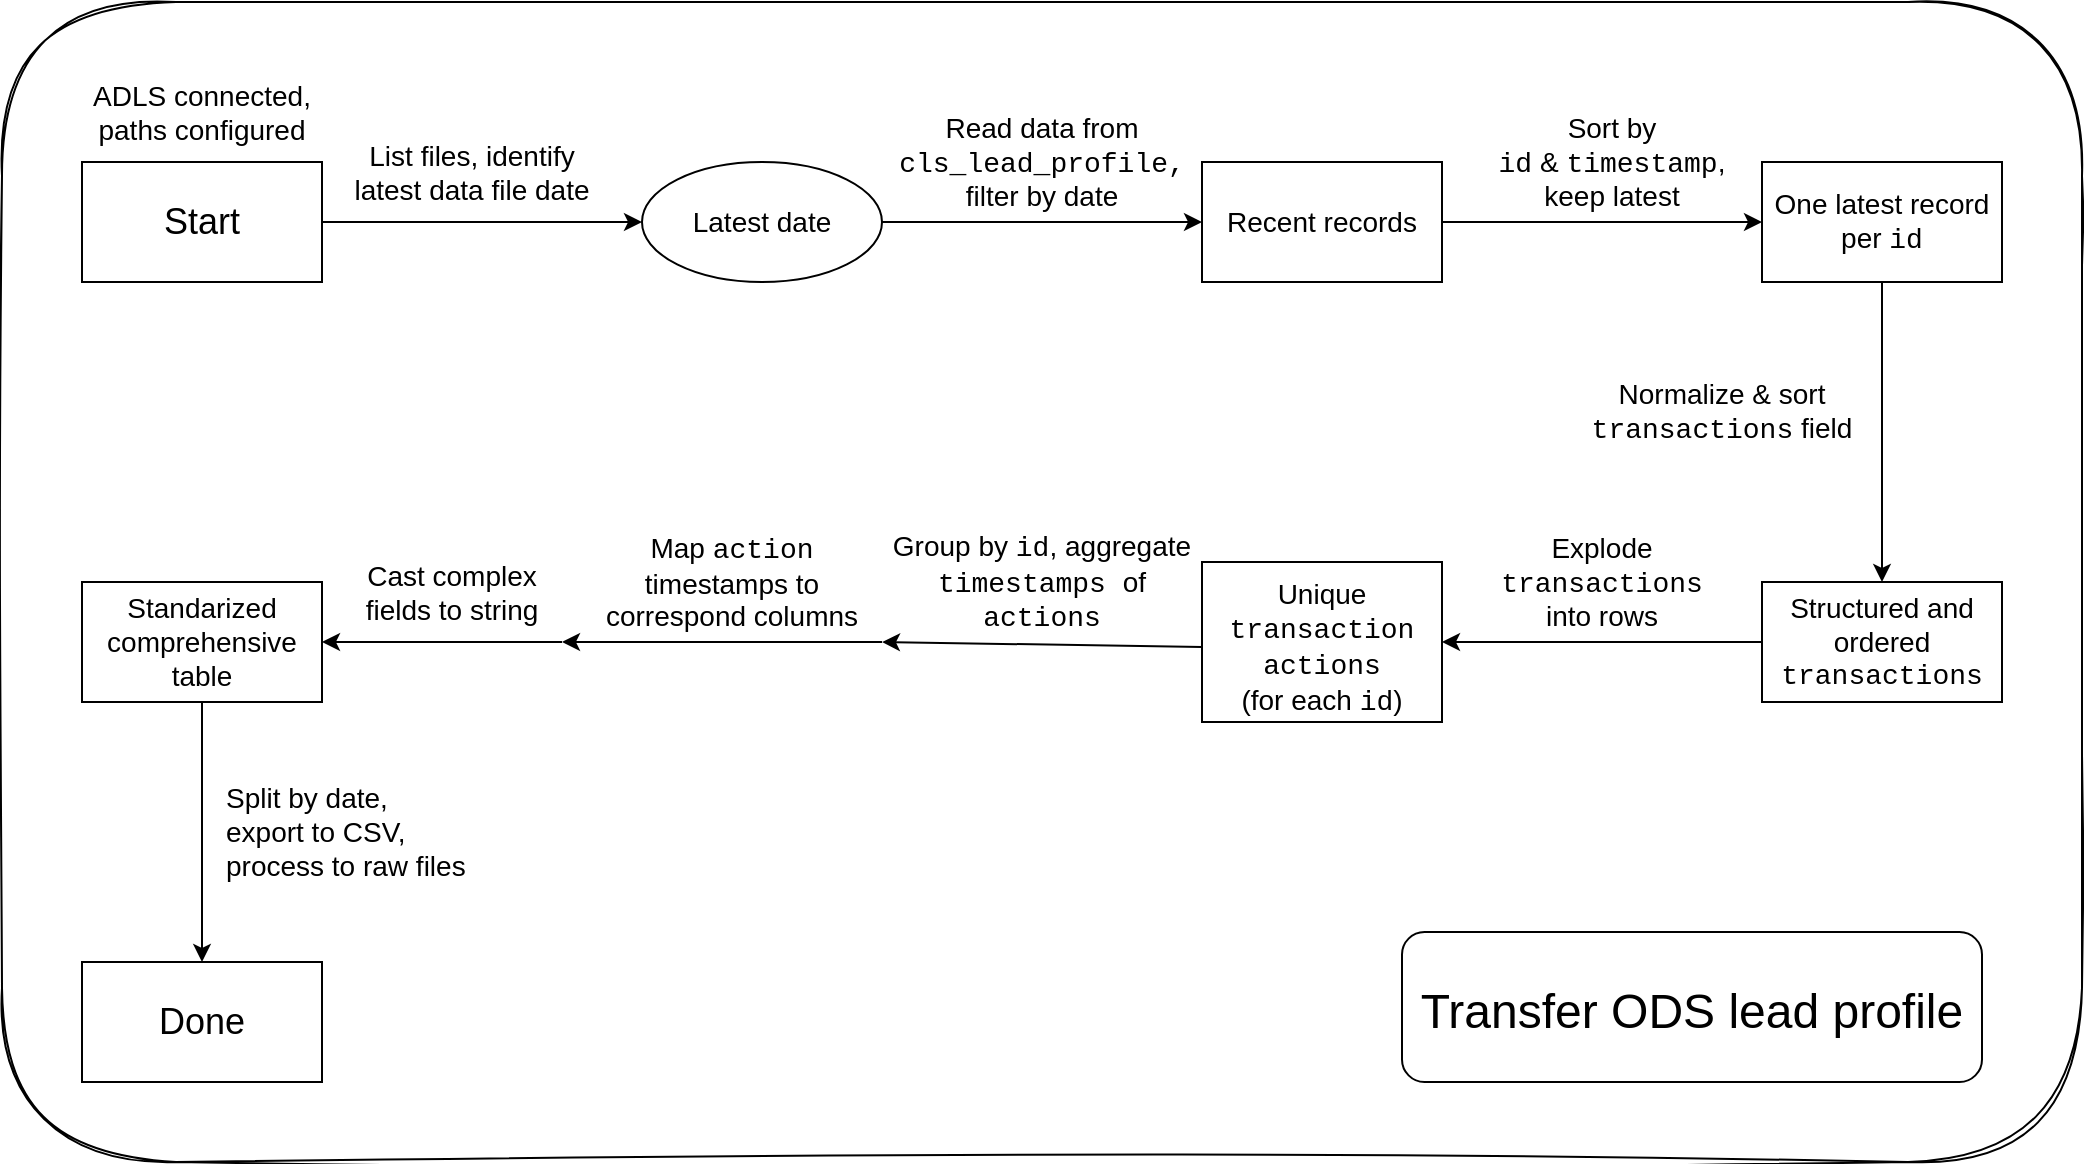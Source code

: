 <mxfile version="28.1.1">
  <diagram name="Page-1" id="DoE369QI6YSKjkSNsfdR">
    <mxGraphModel dx="1773" dy="1025" grid="1" gridSize="10" guides="1" tooltips="1" connect="1" arrows="1" fold="1" page="1" pageScale="1" pageWidth="1169" pageHeight="1654" math="0" shadow="0">
      <root>
        <mxCell id="0" />
        <mxCell id="1" parent="0" />
        <mxCell id="a1vwSDo1HANlviIb9VTY-47" value="" style="rounded=1;whiteSpace=wrap;html=1;shadow=0;strokeColor=default;fillColor=none;sketch=1;curveFitting=1;jiggle=2;" vertex="1" parent="1">
          <mxGeometry x="80" y="40" width="1040" height="580" as="geometry" />
        </mxCell>
        <mxCell id="wWSp4FE7oR-9iToILMVN-1" value="" style="rounded=0;whiteSpace=wrap;html=1;" parent="1" vertex="1">
          <mxGeometry x="120" y="120" width="120" height="60" as="geometry" />
        </mxCell>
        <mxCell id="wWSp4FE7oR-9iToILMVN-2" value="&lt;font style=&quot;font-size: 18px;&quot;&gt;Start&lt;/font&gt;" style="text;html=1;align=center;verticalAlign=middle;whiteSpace=wrap;rounded=0;" parent="1" vertex="1">
          <mxGeometry x="150" y="135" width="60" height="30" as="geometry" />
        </mxCell>
        <mxCell id="a1vwSDo1HANlviIb9VTY-5" value="" style="rounded=0;whiteSpace=wrap;html=1;" vertex="1" parent="1">
          <mxGeometry x="680" y="120" width="120" height="60" as="geometry" />
        </mxCell>
        <mxCell id="a1vwSDo1HANlviIb9VTY-7" value="&lt;font style=&quot;font-size: 14px;&quot;&gt;ADLS connected, paths configured&lt;/font&gt;" style="text;html=1;align=center;verticalAlign=middle;whiteSpace=wrap;rounded=0;" vertex="1" parent="1">
          <mxGeometry x="120" y="80" width="120" height="30" as="geometry" />
        </mxCell>
        <mxCell id="a1vwSDo1HANlviIb9VTY-8" value="" style="endArrow=classic;html=1;rounded=0;entryX=0;entryY=0.5;entryDx=0;entryDy=0;" edge="1" parent="1">
          <mxGeometry width="50" height="50" relative="1" as="geometry">
            <mxPoint x="240" y="150" as="sourcePoint" />
            <mxPoint x="400" y="150" as="targetPoint" />
          </mxGeometry>
        </mxCell>
        <mxCell id="a1vwSDo1HANlviIb9VTY-9" value="&lt;font style=&quot;font-size: 14px;&quot;&gt;List files, identify latest data file date&lt;/font&gt;" style="text;html=1;align=center;verticalAlign=middle;whiteSpace=wrap;rounded=0;" vertex="1" parent="1">
          <mxGeometry x="250" y="110" width="130" height="30" as="geometry" />
        </mxCell>
        <mxCell id="a1vwSDo1HANlviIb9VTY-10" value="" style="ellipse;whiteSpace=wrap;html=1;" vertex="1" parent="1">
          <mxGeometry x="400" y="120" width="120" height="60" as="geometry" />
        </mxCell>
        <mxCell id="a1vwSDo1HANlviIb9VTY-11" value="&lt;font style=&quot;font-size: 14px;&quot;&gt;Latest date&lt;/font&gt;" style="text;html=1;align=center;verticalAlign=middle;whiteSpace=wrap;rounded=0;" vertex="1" parent="1">
          <mxGeometry x="420" y="135" width="80" height="30" as="geometry" />
        </mxCell>
        <mxCell id="a1vwSDo1HANlviIb9VTY-13" value="" style="endArrow=classic;html=1;rounded=0;entryX=0;entryY=0.5;entryDx=0;entryDy=0;" edge="1" parent="1" target="a1vwSDo1HANlviIb9VTY-5">
          <mxGeometry width="50" height="50" relative="1" as="geometry">
            <mxPoint x="520" y="150" as="sourcePoint" />
            <mxPoint x="570" y="100" as="targetPoint" />
          </mxGeometry>
        </mxCell>
        <mxCell id="a1vwSDo1HANlviIb9VTY-14" value="&lt;font style=&quot;font-size: 14px;&quot;&gt;Read data from &lt;font face=&quot;Courier New&quot;&gt;cls_lead_profile,&lt;/font&gt;&lt;/font&gt;&lt;div&gt;&lt;font style=&quot;font-size: 14px;&quot;&gt;filter by date&lt;/font&gt;&lt;/div&gt;" style="text;html=1;align=center;verticalAlign=middle;whiteSpace=wrap;rounded=0;" vertex="1" parent="1">
          <mxGeometry x="570" y="105" width="60" height="30" as="geometry" />
        </mxCell>
        <mxCell id="a1vwSDo1HANlviIb9VTY-15" value="&lt;font style=&quot;font-size: 14px;&quot;&gt;Recent records&lt;/font&gt;" style="text;html=1;align=center;verticalAlign=middle;whiteSpace=wrap;rounded=0;" vertex="1" parent="1">
          <mxGeometry x="690" y="135" width="100" height="30" as="geometry" />
        </mxCell>
        <mxCell id="a1vwSDo1HANlviIb9VTY-16" value="" style="endArrow=classic;html=1;rounded=0;" edge="1" parent="1">
          <mxGeometry width="50" height="50" relative="1" as="geometry">
            <mxPoint x="800" y="150" as="sourcePoint" />
            <mxPoint x="960" y="150" as="targetPoint" />
          </mxGeometry>
        </mxCell>
        <mxCell id="a1vwSDo1HANlviIb9VTY-17" value="&lt;font style=&quot;font-size: 14px;&quot;&gt;Sort by&lt;/font&gt;&lt;div&gt;&lt;font style=&quot;font-size: 14px;&quot;&gt;&lt;font face=&quot;Courier New&quot;&gt;id&lt;/font&gt; &amp;amp; &lt;font face=&quot;Courier New&quot;&gt;timestamp&lt;/font&gt;,&lt;/font&gt;&lt;div&gt;&lt;font style=&quot;font-size: 14px;&quot;&gt;keep latest&lt;/font&gt;&lt;/div&gt;&lt;/div&gt;" style="text;html=1;align=center;verticalAlign=middle;whiteSpace=wrap;rounded=0;" vertex="1" parent="1">
          <mxGeometry x="800" y="105" width="170" height="30" as="geometry" />
        </mxCell>
        <mxCell id="a1vwSDo1HANlviIb9VTY-18" value="" style="rounded=0;whiteSpace=wrap;html=1;" vertex="1" parent="1">
          <mxGeometry x="960" y="120" width="120" height="60" as="geometry" />
        </mxCell>
        <mxCell id="a1vwSDo1HANlviIb9VTY-19" value="&lt;font style=&quot;font-size: 14px;&quot;&gt;One latest record per &lt;font face=&quot;Courier New&quot;&gt;id&lt;/font&gt;&lt;/font&gt;" style="text;html=1;align=center;verticalAlign=middle;whiteSpace=wrap;rounded=0;" vertex="1" parent="1">
          <mxGeometry x="960" y="135" width="120" height="30" as="geometry" />
        </mxCell>
        <mxCell id="a1vwSDo1HANlviIb9VTY-20" value="" style="endArrow=classic;html=1;rounded=0;" edge="1" parent="1">
          <mxGeometry width="50" height="50" relative="1" as="geometry">
            <mxPoint x="1020" y="180" as="sourcePoint" />
            <mxPoint x="1020" y="330" as="targetPoint" />
          </mxGeometry>
        </mxCell>
        <mxCell id="a1vwSDo1HANlviIb9VTY-21" value="&lt;font style=&quot;font-size: 14px;&quot;&gt;Normalize &amp;amp; sort &lt;font face=&quot;Courier New&quot;&gt;transactions&lt;/font&gt; field&lt;/font&gt;" style="text;html=1;align=center;verticalAlign=middle;whiteSpace=wrap;rounded=0;" vertex="1" parent="1">
          <mxGeometry x="870" y="230" width="140" height="30" as="geometry" />
        </mxCell>
        <mxCell id="a1vwSDo1HANlviIb9VTY-22" value="" style="rounded=0;whiteSpace=wrap;html=1;" vertex="1" parent="1">
          <mxGeometry x="960" y="330" width="120" height="60" as="geometry" />
        </mxCell>
        <mxCell id="a1vwSDo1HANlviIb9VTY-23" value="&lt;font style=&quot;font-size: 14px;&quot;&gt;Structured and ordered &lt;font face=&quot;Courier New&quot;&gt;transactions&lt;/font&gt;&lt;/font&gt;" style="text;html=1;align=center;verticalAlign=middle;whiteSpace=wrap;rounded=0;" vertex="1" parent="1">
          <mxGeometry x="990" y="345" width="60" height="30" as="geometry" />
        </mxCell>
        <mxCell id="a1vwSDo1HANlviIb9VTY-24" value="" style="endArrow=classic;html=1;rounded=0;exitX=0;exitY=0.5;exitDx=0;exitDy=0;" edge="1" parent="1" source="a1vwSDo1HANlviIb9VTY-22">
          <mxGeometry width="50" height="50" relative="1" as="geometry">
            <mxPoint x="760" y="420" as="sourcePoint" />
            <mxPoint x="800" y="360" as="targetPoint" />
          </mxGeometry>
        </mxCell>
        <mxCell id="a1vwSDo1HANlviIb9VTY-25" value="&lt;font style=&quot;font-size: 14px;&quot;&gt;Explode&lt;/font&gt;&lt;div&gt;&lt;font style=&quot;font-size: 14px;&quot;&gt;&lt;font face=&quot;Courier New&quot;&gt;transactions&lt;/font&gt;&lt;/font&gt;&lt;/div&gt;&lt;div&gt;&lt;font style=&quot;font-size: 14px;&quot;&gt;into rows&lt;/font&gt;&lt;/div&gt;" style="text;html=1;align=center;verticalAlign=middle;whiteSpace=wrap;rounded=0;" vertex="1" parent="1">
          <mxGeometry x="800" y="315" width="160" height="30" as="geometry" />
        </mxCell>
        <mxCell id="a1vwSDo1HANlviIb9VTY-27" value="" style="rounded=0;whiteSpace=wrap;html=1;" vertex="1" parent="1">
          <mxGeometry x="680" y="320" width="120" height="80" as="geometry" />
        </mxCell>
        <mxCell id="a1vwSDo1HANlviIb9VTY-28" value="&lt;font style=&quot;font-size: 14px;&quot;&gt;Unique&lt;/font&gt;&lt;div&gt;&lt;font style=&quot;font-size: 14px;&quot;&gt;&lt;font face=&quot;Courier New&quot;&gt;transaction&lt;/font&gt; &lt;font face=&quot;Courier New&quot;&gt;actions&lt;/font&gt;&lt;/font&gt;&lt;div&gt;&lt;font style=&quot;font-size: 14px;&quot;&gt;(for each &lt;font style=&quot;&quot; face=&quot;Courier New&quot;&gt;id&lt;/font&gt;)&lt;/font&gt;&lt;/div&gt;&lt;/div&gt;" style="text;html=1;align=center;verticalAlign=middle;whiteSpace=wrap;rounded=0;" vertex="1" parent="1">
          <mxGeometry x="680" y="350" width="120" height="25" as="geometry" />
        </mxCell>
        <mxCell id="a1vwSDo1HANlviIb9VTY-30" value="" style="endArrow=classic;html=1;rounded=0;exitX=0;exitY=0.5;exitDx=0;exitDy=0;" edge="1" parent="1" source="a1vwSDo1HANlviIb9VTY-28">
          <mxGeometry width="50" height="50" relative="1" as="geometry">
            <mxPoint x="480" y="310" as="sourcePoint" />
            <mxPoint x="520" y="360" as="targetPoint" />
          </mxGeometry>
        </mxCell>
        <mxCell id="a1vwSDo1HANlviIb9VTY-31" value="&lt;font style=&quot;font-size: 14px;&quot;&gt;Group by &lt;font face=&quot;Courier New&quot;&gt;id&lt;/font&gt;, aggregate &lt;font face=&quot;Courier New&quot;&gt;timestamps &lt;/font&gt;&lt;font face=&quot;Helvetica&quot;&gt;of&lt;/font&gt;&lt;font face=&quot;Courier New&quot;&gt; actions&lt;/font&gt;&lt;/font&gt;" style="text;html=1;align=center;verticalAlign=middle;whiteSpace=wrap;rounded=0;" vertex="1" parent="1">
          <mxGeometry x="520" y="315" width="160" height="30" as="geometry" />
        </mxCell>
        <mxCell id="a1vwSDo1HANlviIb9VTY-34" value="" style="endArrow=classic;html=1;rounded=0;" edge="1" parent="1">
          <mxGeometry width="50" height="50" relative="1" as="geometry">
            <mxPoint x="520" y="360" as="sourcePoint" />
            <mxPoint x="360" y="360" as="targetPoint" />
          </mxGeometry>
        </mxCell>
        <mxCell id="a1vwSDo1HANlviIb9VTY-35" value="&lt;font style=&quot;font-size: 14px;&quot;&gt;Map &lt;font face=&quot;Courier New&quot;&gt;action&lt;/font&gt; timestamps to correspond columns&lt;/font&gt;" style="text;html=1;align=center;verticalAlign=middle;whiteSpace=wrap;rounded=0;" vertex="1" parent="1">
          <mxGeometry x="380" y="315" width="130" height="30" as="geometry" />
        </mxCell>
        <mxCell id="a1vwSDo1HANlviIb9VTY-36" value="" style="rounded=0;whiteSpace=wrap;html=1;" vertex="1" parent="1">
          <mxGeometry x="120" y="330" width="120" height="60" as="geometry" />
        </mxCell>
        <mxCell id="a1vwSDo1HANlviIb9VTY-37" value="&lt;font style=&quot;font-size: 14px;&quot;&gt;Standarized comprehensive table&lt;/font&gt;" style="text;html=1;align=center;verticalAlign=middle;whiteSpace=wrap;rounded=0;" vertex="1" parent="1">
          <mxGeometry x="150" y="345" width="60" height="30" as="geometry" />
        </mxCell>
        <mxCell id="a1vwSDo1HANlviIb9VTY-38" value="" style="endArrow=classic;html=1;rounded=0;" edge="1" parent="1" target="a1vwSDo1HANlviIb9VTY-36">
          <mxGeometry width="50" height="50" relative="1" as="geometry">
            <mxPoint x="360" y="360" as="sourcePoint" />
            <mxPoint x="243" y="360" as="targetPoint" />
          </mxGeometry>
        </mxCell>
        <mxCell id="a1vwSDo1HANlviIb9VTY-39" value="&lt;font style=&quot;font-size: 14px;&quot;&gt;Cast complex fields to string&lt;/font&gt;" style="text;html=1;align=center;verticalAlign=middle;whiteSpace=wrap;rounded=0;" vertex="1" parent="1">
          <mxGeometry x="260" y="320" width="90" height="30" as="geometry" />
        </mxCell>
        <mxCell id="a1vwSDo1HANlviIb9VTY-40" value="" style="endArrow=classic;html=1;rounded=0;exitX=0.5;exitY=1;exitDx=0;exitDy=0;" edge="1" parent="1" source="a1vwSDo1HANlviIb9VTY-36">
          <mxGeometry width="50" height="50" relative="1" as="geometry">
            <mxPoint x="230" y="500" as="sourcePoint" />
            <mxPoint x="180" y="520" as="targetPoint" />
          </mxGeometry>
        </mxCell>
        <mxCell id="a1vwSDo1HANlviIb9VTY-41" value="&lt;font style=&quot;font-size: 14px;&quot;&gt;Split by date,&lt;/font&gt;&lt;div&gt;&lt;font style=&quot;font-size: 14px;&quot;&gt;export to CSV,&lt;/font&gt;&lt;div&gt;&lt;font style=&quot;font-size: 14px;&quot;&gt;process to raw files&lt;/font&gt;&lt;/div&gt;&lt;/div&gt;" style="text;html=1;align=left;verticalAlign=middle;whiteSpace=wrap;rounded=0;" vertex="1" parent="1">
          <mxGeometry x="190" y="440" width="130" height="30" as="geometry" />
        </mxCell>
        <mxCell id="a1vwSDo1HANlviIb9VTY-42" value="" style="rounded=0;whiteSpace=wrap;html=1;" vertex="1" parent="1">
          <mxGeometry x="120" y="520" width="120" height="60" as="geometry" />
        </mxCell>
        <mxCell id="a1vwSDo1HANlviIb9VTY-45" value="&lt;font style=&quot;font-size: 18px;&quot;&gt;Done&lt;/font&gt;" style="text;html=1;align=center;verticalAlign=middle;whiteSpace=wrap;rounded=0;" vertex="1" parent="1">
          <mxGeometry x="150" y="535" width="60" height="30" as="geometry" />
        </mxCell>
        <mxCell id="a1vwSDo1HANlviIb9VTY-48" value="&lt;font style=&quot;font-size: 24px;&quot;&gt;Transfer ODS lead profile&lt;/font&gt;" style="text;html=1;align=center;verticalAlign=middle;whiteSpace=wrap;rounded=0;fontFamily=Helvetica;fontSize=12;fontColor=default;" vertex="1" parent="1">
          <mxGeometry x="780" y="530" width="290" height="30" as="geometry" />
        </mxCell>
        <mxCell id="a1vwSDo1HANlviIb9VTY-51" value="" style="rounded=1;whiteSpace=wrap;html=1;shadow=0;strokeColor=default;align=center;verticalAlign=middle;fontFamily=Helvetica;fontSize=12;fontColor=default;fillColor=none;" vertex="1" parent="1">
          <mxGeometry x="780" y="505" width="290" height="75" as="geometry" />
        </mxCell>
      </root>
    </mxGraphModel>
  </diagram>
</mxfile>
